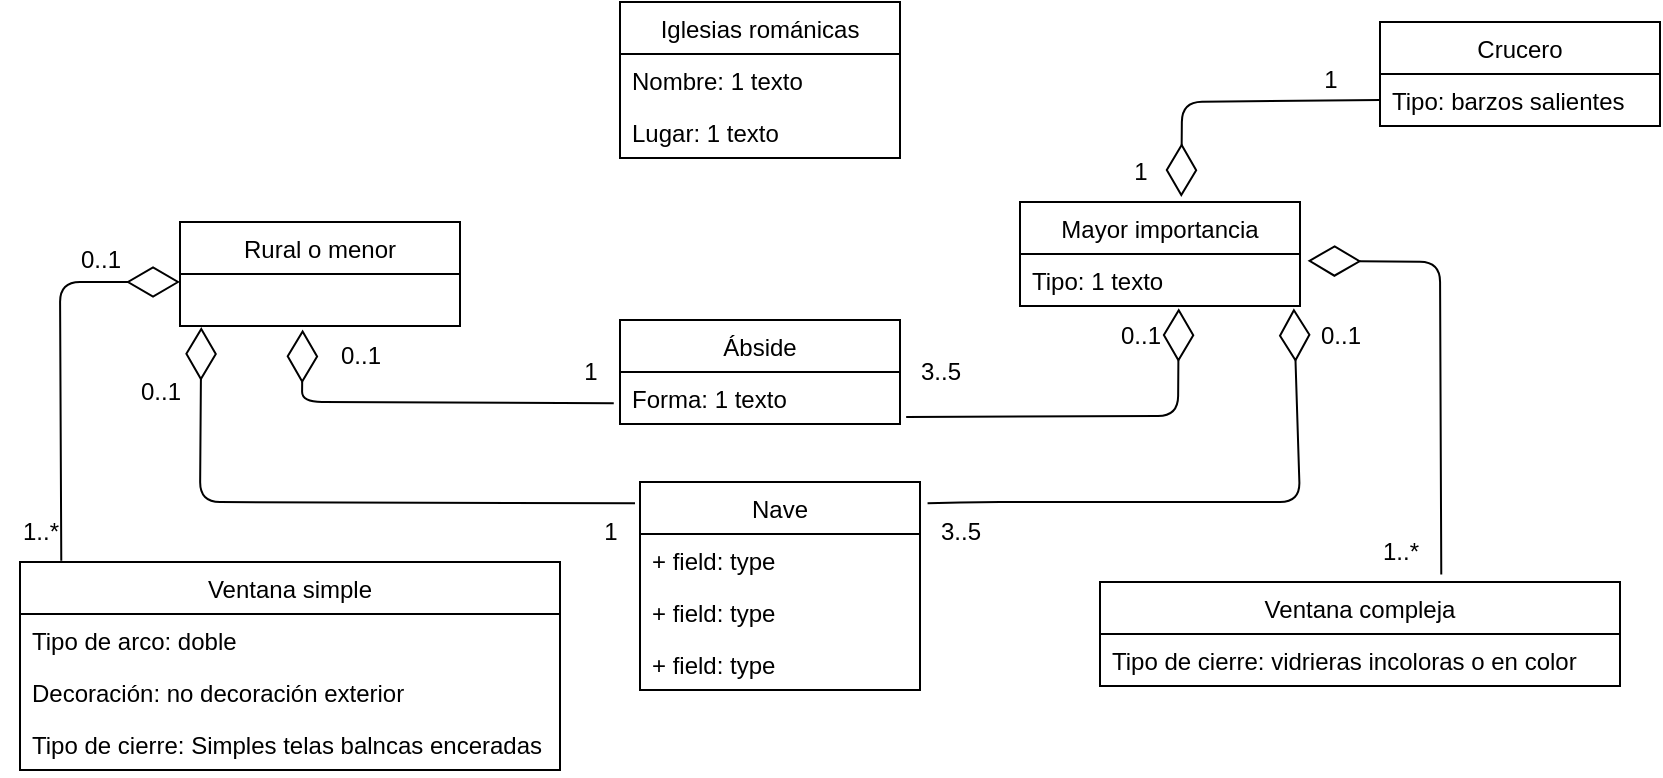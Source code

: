 <mxfile>
    <diagram id="oNjpTZG7vkWg6rvv3fGf" name="Página-1">
        <mxGraphModel dx="910" dy="490" grid="1" gridSize="10" guides="1" tooltips="1" connect="1" arrows="1" fold="1" page="1" pageScale="1" pageWidth="827" pageHeight="1169" math="0" shadow="0">
            <root>
                <mxCell id="0"/>
                <mxCell id="1" parent="0"/>
                <mxCell id="2" value="Iglesias románicas" style="swimlane;fontStyle=0;childLayout=stackLayout;horizontal=1;startSize=26;fillColor=none;horizontalStack=0;resizeParent=1;resizeParentMax=0;resizeLast=0;collapsible=1;marginBottom=0;" vertex="1" parent="1">
                    <mxGeometry x="320" y="10" width="140" height="78" as="geometry"/>
                </mxCell>
                <mxCell id="3" value="Nombre: 1 texto" style="text;strokeColor=none;fillColor=none;align=left;verticalAlign=top;spacingLeft=4;spacingRight=4;overflow=hidden;rotatable=0;points=[[0,0.5],[1,0.5]];portConstraint=eastwest;" vertex="1" parent="2">
                    <mxGeometry y="26" width="140" height="26" as="geometry"/>
                </mxCell>
                <mxCell id="4" value="Lugar: 1 texto" style="text;strokeColor=none;fillColor=none;align=left;verticalAlign=top;spacingLeft=4;spacingRight=4;overflow=hidden;rotatable=0;points=[[0,0.5],[1,0.5]];portConstraint=eastwest;" vertex="1" parent="2">
                    <mxGeometry y="52" width="140" height="26" as="geometry"/>
                </mxCell>
                <mxCell id="6" value="Rural o menor" style="swimlane;fontStyle=0;childLayout=stackLayout;horizontal=1;startSize=26;fillColor=none;horizontalStack=0;resizeParent=1;resizeParentMax=0;resizeLast=0;collapsible=1;marginBottom=0;" vertex="1" parent="1">
                    <mxGeometry x="100" y="120" width="140" height="52" as="geometry"/>
                </mxCell>
                <mxCell id="8" value="  " style="text;strokeColor=none;fillColor=none;align=left;verticalAlign=top;spacingLeft=4;spacingRight=4;overflow=hidden;rotatable=0;points=[[0,0.5],[1,0.5]];portConstraint=eastwest;" vertex="1" parent="6">
                    <mxGeometry y="26" width="140" height="26" as="geometry"/>
                </mxCell>
                <mxCell id="10" value="Mayor importancia" style="swimlane;fontStyle=0;childLayout=stackLayout;horizontal=1;startSize=26;fillColor=none;horizontalStack=0;resizeParent=1;resizeParentMax=0;resizeLast=0;collapsible=1;marginBottom=0;" vertex="1" parent="1">
                    <mxGeometry x="520" y="110" width="140" height="52" as="geometry"/>
                </mxCell>
                <mxCell id="12" value="Tipo: 1 texto" style="text;strokeColor=none;fillColor=none;align=left;verticalAlign=top;spacingLeft=4;spacingRight=4;overflow=hidden;rotatable=0;points=[[0,0.5],[1,0.5]];portConstraint=eastwest;" vertex="1" parent="10">
                    <mxGeometry y="26" width="140" height="26" as="geometry"/>
                </mxCell>
                <mxCell id="14" value="Ábside" style="swimlane;fontStyle=0;childLayout=stackLayout;horizontal=1;startSize=26;fillColor=none;horizontalStack=0;resizeParent=1;resizeParentMax=0;resizeLast=0;collapsible=1;marginBottom=0;" vertex="1" parent="1">
                    <mxGeometry x="320" y="169" width="140" height="52" as="geometry"/>
                </mxCell>
                <mxCell id="15" value="Forma: 1 texto" style="text;strokeColor=none;fillColor=none;align=left;verticalAlign=top;spacingLeft=4;spacingRight=4;overflow=hidden;rotatable=0;points=[[0,0.5],[1,0.5]];portConstraint=eastwest;" vertex="1" parent="14">
                    <mxGeometry y="26" width="140" height="26" as="geometry"/>
                </mxCell>
                <mxCell id="18" value="Nave" style="swimlane;fontStyle=0;childLayout=stackLayout;horizontal=1;startSize=26;fillColor=none;horizontalStack=0;resizeParent=1;resizeParentMax=0;resizeLast=0;collapsible=1;marginBottom=0;" vertex="1" parent="1">
                    <mxGeometry x="330" y="250" width="140" height="104" as="geometry"/>
                </mxCell>
                <mxCell id="19" value="+ field: type" style="text;strokeColor=none;fillColor=none;align=left;verticalAlign=top;spacingLeft=4;spacingRight=4;overflow=hidden;rotatable=0;points=[[0,0.5],[1,0.5]];portConstraint=eastwest;" vertex="1" parent="18">
                    <mxGeometry y="26" width="140" height="26" as="geometry"/>
                </mxCell>
                <mxCell id="20" value="+ field: type" style="text;strokeColor=none;fillColor=none;align=left;verticalAlign=top;spacingLeft=4;spacingRight=4;overflow=hidden;rotatable=0;points=[[0,0.5],[1,0.5]];portConstraint=eastwest;" vertex="1" parent="18">
                    <mxGeometry y="52" width="140" height="26" as="geometry"/>
                </mxCell>
                <mxCell id="21" value="+ field: type" style="text;strokeColor=none;fillColor=none;align=left;verticalAlign=top;spacingLeft=4;spacingRight=4;overflow=hidden;rotatable=0;points=[[0,0.5],[1,0.5]];portConstraint=eastwest;" vertex="1" parent="18">
                    <mxGeometry y="78" width="140" height="26" as="geometry"/>
                </mxCell>
                <mxCell id="22" value="Crucero" style="swimlane;fontStyle=0;childLayout=stackLayout;horizontal=1;startSize=26;fillColor=none;horizontalStack=0;resizeParent=1;resizeParentMax=0;resizeLast=0;collapsible=1;marginBottom=0;" vertex="1" parent="1">
                    <mxGeometry x="700" y="20" width="140" height="52" as="geometry"/>
                </mxCell>
                <mxCell id="23" value="Tipo: barzos salientes" style="text;strokeColor=none;fillColor=none;align=left;verticalAlign=top;spacingLeft=4;spacingRight=4;overflow=hidden;rotatable=0;points=[[0,0.5],[1,0.5]];portConstraint=eastwest;" vertex="1" parent="22">
                    <mxGeometry y="26" width="140" height="26" as="geometry"/>
                </mxCell>
                <mxCell id="26" value="Ventana compleja" style="swimlane;fontStyle=0;childLayout=stackLayout;horizontal=1;startSize=26;fillColor=none;horizontalStack=0;resizeParent=1;resizeParentMax=0;resizeLast=0;collapsible=1;marginBottom=0;" vertex="1" parent="1">
                    <mxGeometry x="560" y="300" width="260" height="52" as="geometry"/>
                </mxCell>
                <mxCell id="27" value="Tipo de cierre: vidrieras incoloras o en color" style="text;strokeColor=none;fillColor=none;align=left;verticalAlign=top;spacingLeft=4;spacingRight=4;overflow=hidden;rotatable=0;points=[[0,0.5],[1,0.5]];portConstraint=eastwest;" vertex="1" parent="26">
                    <mxGeometry y="26" width="260" height="26" as="geometry"/>
                </mxCell>
                <mxCell id="30" value="Ventana simple" style="swimlane;fontStyle=0;childLayout=stackLayout;horizontal=1;startSize=26;fillColor=none;horizontalStack=0;resizeParent=1;resizeParentMax=0;resizeLast=0;collapsible=1;marginBottom=0;" vertex="1" parent="1">
                    <mxGeometry x="20" y="290" width="270" height="104" as="geometry"/>
                </mxCell>
                <mxCell id="31" value="Tipo de arco: doble" style="text;strokeColor=none;fillColor=none;align=left;verticalAlign=top;spacingLeft=4;spacingRight=4;overflow=hidden;rotatable=0;points=[[0,0.5],[1,0.5]];portConstraint=eastwest;" vertex="1" parent="30">
                    <mxGeometry y="26" width="270" height="26" as="geometry"/>
                </mxCell>
                <mxCell id="32" value="Decoración: no decoración exterior" style="text;strokeColor=none;fillColor=none;align=left;verticalAlign=top;spacingLeft=4;spacingRight=4;overflow=hidden;rotatable=0;points=[[0,0.5],[1,0.5]];portConstraint=eastwest;" vertex="1" parent="30">
                    <mxGeometry y="52" width="270" height="26" as="geometry"/>
                </mxCell>
                <mxCell id="33" value="Tipo de cierre: Simples telas balncas enceradas" style="text;strokeColor=none;fillColor=none;align=left;verticalAlign=top;spacingLeft=4;spacingRight=4;overflow=hidden;rotatable=0;points=[[0,0.5],[1,0.5]];portConstraint=eastwest;" vertex="1" parent="30">
                    <mxGeometry y="78" width="270" height="26" as="geometry"/>
                </mxCell>
                <mxCell id="34" value="" style="endArrow=diamondThin;endFill=0;endSize=24;html=1;entryX=0.438;entryY=1.067;entryDx=0;entryDy=0;entryPerimeter=0;exitX=0.896;exitY=1.021;exitDx=0;exitDy=0;exitPerimeter=0;" edge="1" parent="1" source="35" target="8">
                    <mxGeometry width="160" relative="1" as="geometry">
                        <mxPoint x="310" y="210" as="sourcePoint"/>
                        <mxPoint x="500" y="200" as="targetPoint"/>
                        <Array as="points">
                            <mxPoint x="161" y="210"/>
                        </Array>
                    </mxGeometry>
                </mxCell>
                <mxCell id="35" value="1" style="text;html=1;align=center;verticalAlign=middle;resizable=0;points=[];autosize=1;strokeColor=none;fillColor=none;" vertex="1" parent="1">
                    <mxGeometry x="290" y="180" width="30" height="30" as="geometry"/>
                </mxCell>
                <mxCell id="36" value="0..1" style="text;html=1;align=center;verticalAlign=middle;resizable=0;points=[];autosize=1;strokeColor=none;fillColor=none;" vertex="1" parent="1">
                    <mxGeometry x="170" y="172" width="40" height="30" as="geometry"/>
                </mxCell>
                <mxCell id="37" value="" style="endArrow=diamondThin;endFill=0;endSize=24;html=1;exitX=1.022;exitY=0.865;exitDx=0;exitDy=0;exitPerimeter=0;entryX=0.567;entryY=1.043;entryDx=0;entryDy=0;entryPerimeter=0;" edge="1" parent="1" source="15" target="12">
                    <mxGeometry width="160" relative="1" as="geometry">
                        <mxPoint x="340" y="200" as="sourcePoint"/>
                        <mxPoint x="600" y="180" as="targetPoint"/>
                        <Array as="points">
                            <mxPoint x="599" y="217"/>
                        </Array>
                    </mxGeometry>
                </mxCell>
                <mxCell id="38" value="3..5" style="text;html=1;align=center;verticalAlign=middle;resizable=0;points=[];autosize=1;strokeColor=none;fillColor=none;" vertex="1" parent="1">
                    <mxGeometry x="460" y="180" width="40" height="30" as="geometry"/>
                </mxCell>
                <mxCell id="39" value="0..1" style="text;html=1;align=center;verticalAlign=middle;resizable=0;points=[];autosize=1;strokeColor=none;fillColor=none;" vertex="1" parent="1">
                    <mxGeometry x="560" y="162" width="40" height="30" as="geometry"/>
                </mxCell>
                <mxCell id="40" value="" style="endArrow=diamondThin;endFill=0;endSize=24;html=1;entryX=0.978;entryY=1.043;entryDx=0;entryDy=0;entryPerimeter=0;exitX=1.027;exitY=0.102;exitDx=0;exitDy=0;exitPerimeter=0;" edge="1" parent="1" source="18" target="12">
                    <mxGeometry width="160" relative="1" as="geometry">
                        <mxPoint x="490" y="300" as="sourcePoint"/>
                        <mxPoint x="500" y="200" as="targetPoint"/>
                        <Array as="points">
                            <mxPoint x="500" y="260"/>
                            <mxPoint x="660" y="260"/>
                        </Array>
                    </mxGeometry>
                </mxCell>
                <mxCell id="41" value="3..5" style="text;html=1;align=center;verticalAlign=middle;resizable=0;points=[];autosize=1;strokeColor=none;fillColor=none;" vertex="1" parent="1">
                    <mxGeometry x="470" y="260" width="40" height="30" as="geometry"/>
                </mxCell>
                <mxCell id="42" value="0..1" style="text;html=1;align=center;verticalAlign=middle;resizable=0;points=[];autosize=1;strokeColor=none;fillColor=none;" vertex="1" parent="1">
                    <mxGeometry x="660" y="162" width="40" height="30" as="geometry"/>
                </mxCell>
                <mxCell id="44" value="" style="endArrow=diamondThin;endFill=0;endSize=24;html=1;entryX=0.076;entryY=1.019;entryDx=0;entryDy=0;entryPerimeter=0;exitX=0.917;exitY=0.021;exitDx=0;exitDy=0;exitPerimeter=0;" edge="1" parent="1" source="45" target="8">
                    <mxGeometry width="160" relative="1" as="geometry">
                        <mxPoint x="320" y="260" as="sourcePoint"/>
                        <mxPoint x="500" y="200" as="targetPoint"/>
                        <Array as="points">
                            <mxPoint x="110" y="260"/>
                        </Array>
                    </mxGeometry>
                </mxCell>
                <mxCell id="45" value="1" style="text;html=1;align=center;verticalAlign=middle;resizable=0;points=[];autosize=1;strokeColor=none;fillColor=none;" vertex="1" parent="1">
                    <mxGeometry x="300" y="260" width="30" height="30" as="geometry"/>
                </mxCell>
                <mxCell id="46" value="0..1" style="text;html=1;align=center;verticalAlign=middle;resizable=0;points=[];autosize=1;strokeColor=none;fillColor=none;" vertex="1" parent="1">
                    <mxGeometry x="70" y="190" width="40" height="30" as="geometry"/>
                </mxCell>
                <mxCell id="47" value="" style="endArrow=diamondThin;endFill=0;endSize=24;html=1;exitX=0.766;exitY=0.979;exitDx=0;exitDy=0;exitPerimeter=0;" edge="1" parent="1" source="49">
                    <mxGeometry width="160" relative="1" as="geometry">
                        <mxPoint x="340" y="200" as="sourcePoint"/>
                        <mxPoint x="100" y="150" as="targetPoint"/>
                        <Array as="points">
                            <mxPoint x="40" y="150"/>
                        </Array>
                    </mxGeometry>
                </mxCell>
                <mxCell id="48" value="0..1" style="text;html=1;align=center;verticalAlign=middle;resizable=0;points=[];autosize=1;strokeColor=none;fillColor=none;" vertex="1" parent="1">
                    <mxGeometry x="40" y="124" width="40" height="30" as="geometry"/>
                </mxCell>
                <mxCell id="49" value="1..*" style="text;html=1;align=center;verticalAlign=middle;resizable=0;points=[];autosize=1;strokeColor=none;fillColor=none;" vertex="1" parent="1">
                    <mxGeometry x="10" y="260" width="40" height="30" as="geometry"/>
                </mxCell>
                <mxCell id="50" value="1..*" style="text;html=1;align=center;verticalAlign=middle;resizable=0;points=[];autosize=1;strokeColor=none;fillColor=none;" vertex="1" parent="1">
                    <mxGeometry x="690" y="270" width="40" height="30" as="geometry"/>
                </mxCell>
                <mxCell id="51" value="" style="endArrow=diamondThin;endFill=0;endSize=24;html=1;entryX=1.027;entryY=0.13;entryDx=0;entryDy=0;entryPerimeter=0;exitX=1.016;exitY=0.875;exitDx=0;exitDy=0;exitPerimeter=0;" edge="1" parent="1" source="50" target="12">
                    <mxGeometry width="160" relative="1" as="geometry">
                        <mxPoint x="340" y="200" as="sourcePoint"/>
                        <mxPoint x="500" y="200" as="targetPoint"/>
                        <Array as="points">
                            <mxPoint x="730" y="140"/>
                        </Array>
                    </mxGeometry>
                </mxCell>
                <mxCell id="52" value="" style="endArrow=diamondThin;endFill=0;endSize=24;html=1;entryX=0.576;entryY=-0.048;entryDx=0;entryDy=0;entryPerimeter=0;exitX=0;exitY=0.5;exitDx=0;exitDy=0;" edge="1" parent="1" source="23" target="10">
                    <mxGeometry width="160" relative="1" as="geometry">
                        <mxPoint x="690" y="60" as="sourcePoint"/>
                        <mxPoint x="510" y="200" as="targetPoint"/>
                        <Array as="points">
                            <mxPoint x="601" y="60"/>
                        </Array>
                    </mxGeometry>
                </mxCell>
                <mxCell id="54" value="1" style="text;html=1;align=center;verticalAlign=middle;resizable=0;points=[];autosize=1;strokeColor=none;fillColor=none;" vertex="1" parent="1">
                    <mxGeometry x="565" y="80" width="30" height="30" as="geometry"/>
                </mxCell>
                <mxCell id="55" value="1" style="text;html=1;align=center;verticalAlign=middle;resizable=0;points=[];autosize=1;strokeColor=none;fillColor=none;" vertex="1" parent="1">
                    <mxGeometry x="660" y="34" width="30" height="30" as="geometry"/>
                </mxCell>
            </root>
        </mxGraphModel>
    </diagram>
</mxfile>
